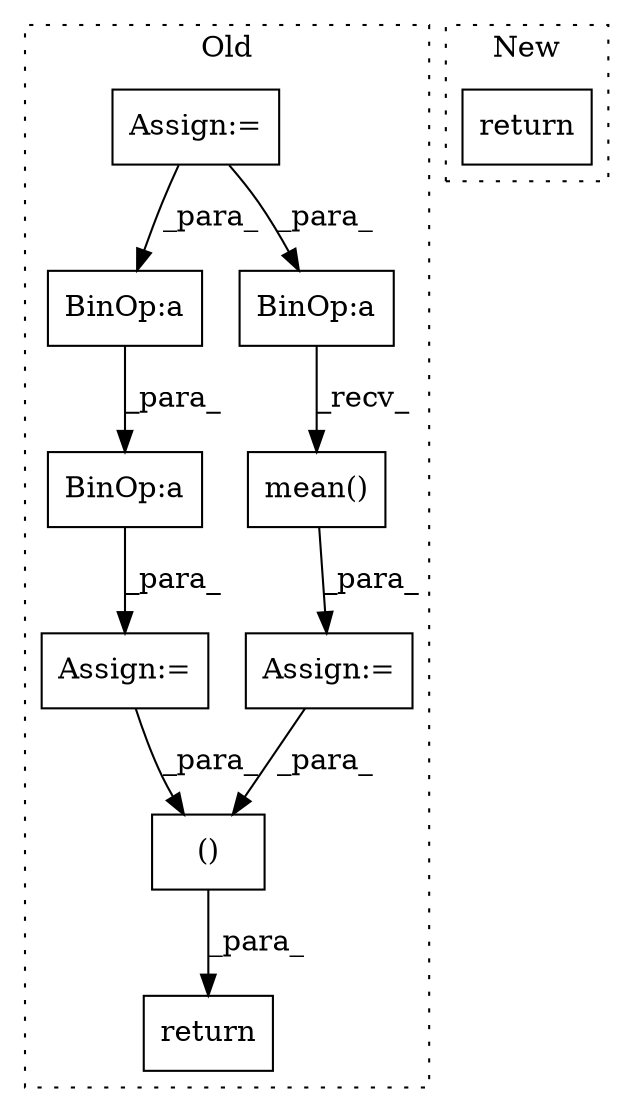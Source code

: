 digraph G {
subgraph cluster0 {
1 [label="mean()" a="75" s="9387" l="46" shape="box"];
3 [label="return" a="93" s="9443" l="7" shape="box"];
4 [label="Assign:=" a="68" s="9334" l="3" shape="box"];
5 [label="Assign:=" a="68" s="9384" l="3" shape="box"];
6 [label="()" a="54" s="9451" l="4" shape="box"];
7 [label="BinOp:a" a="82" s="9359" l="3" shape="box"];
8 [label="BinOp:a" a="82" s="9342" l="26" shape="box"];
9 [label="BinOp:a" a="82" s="9407" l="10" shape="box"];
10 [label="Assign:=" a="68" s="9228" l="3" shape="box"];
label = "Old";
style="dotted";
}
subgraph cluster1 {
2 [label="return" a="93" s="9745" l="7" shape="box"];
label = "New";
style="dotted";
}
1 -> 5 [label="_para_"];
4 -> 6 [label="_para_"];
5 -> 6 [label="_para_"];
6 -> 3 [label="_para_"];
7 -> 8 [label="_para_"];
8 -> 4 [label="_para_"];
9 -> 1 [label="_recv_"];
10 -> 7 [label="_para_"];
10 -> 9 [label="_para_"];
}